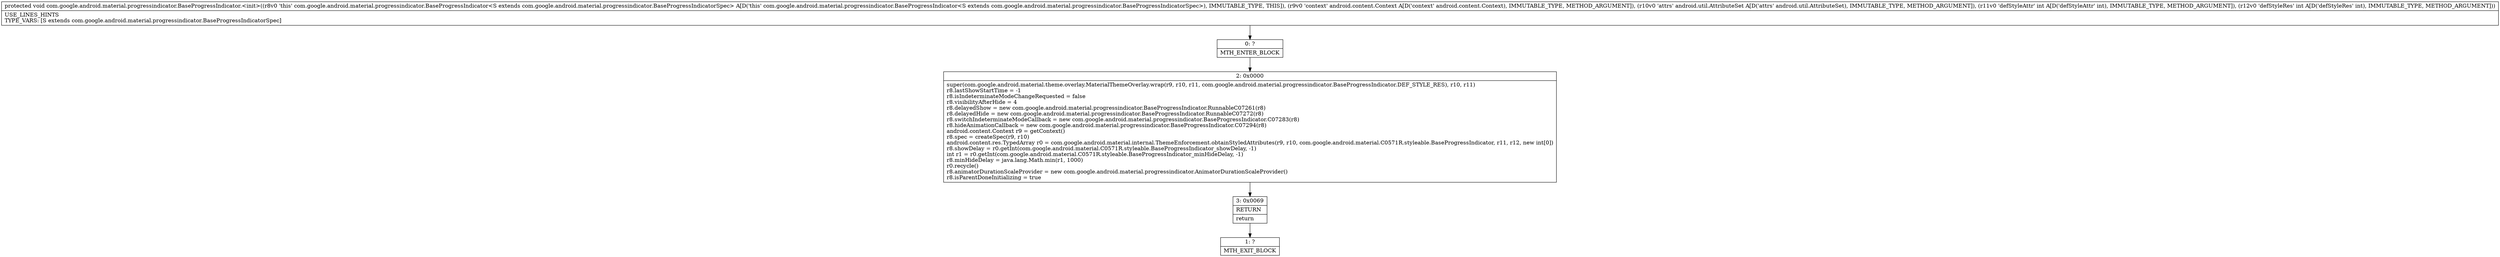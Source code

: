 digraph "CFG forcom.google.android.material.progressindicator.BaseProgressIndicator.\<init\>(Landroid\/content\/Context;Landroid\/util\/AttributeSet;II)V" {
Node_0 [shape=record,label="{0\:\ ?|MTH_ENTER_BLOCK\l}"];
Node_2 [shape=record,label="{2\:\ 0x0000|super(com.google.android.material.theme.overlay.MaterialThemeOverlay.wrap(r9, r10, r11, com.google.android.material.progressindicator.BaseProgressIndicator.DEF_STYLE_RES), r10, r11)\lr8.lastShowStartTime = \-1\lr8.isIndeterminateModeChangeRequested = false\lr8.visibilityAfterHide = 4\lr8.delayedShow = new com.google.android.material.progressindicator.BaseProgressIndicator.RunnableC07261(r8)\lr8.delayedHide = new com.google.android.material.progressindicator.BaseProgressIndicator.RunnableC07272(r8)\lr8.switchIndeterminateModeCallback = new com.google.android.material.progressindicator.BaseProgressIndicator.C07283(r8)\lr8.hideAnimationCallback = new com.google.android.material.progressindicator.BaseProgressIndicator.C07294(r8)\landroid.content.Context r9 = getContext()\lr8.spec = createSpec(r9, r10)\landroid.content.res.TypedArray r0 = com.google.android.material.internal.ThemeEnforcement.obtainStyledAttributes(r9, r10, com.google.android.material.C0571R.styleable.BaseProgressIndicator, r11, r12, new int[0])\lr8.showDelay = r0.getInt(com.google.android.material.C0571R.styleable.BaseProgressIndicator_showDelay, \-1)\lint r1 = r0.getInt(com.google.android.material.C0571R.styleable.BaseProgressIndicator_minHideDelay, \-1)\lr8.minHideDelay = java.lang.Math.min(r1, 1000)\lr0.recycle()\lr8.animatorDurationScaleProvider = new com.google.android.material.progressindicator.AnimatorDurationScaleProvider()\lr8.isParentDoneInitializing = true\l}"];
Node_3 [shape=record,label="{3\:\ 0x0069|RETURN\l|return\l}"];
Node_1 [shape=record,label="{1\:\ ?|MTH_EXIT_BLOCK\l}"];
MethodNode[shape=record,label="{protected void com.google.android.material.progressindicator.BaseProgressIndicator.\<init\>((r8v0 'this' com.google.android.material.progressindicator.BaseProgressIndicator\<S extends com.google.android.material.progressindicator.BaseProgressIndicatorSpec\> A[D('this' com.google.android.material.progressindicator.BaseProgressIndicator\<S extends com.google.android.material.progressindicator.BaseProgressIndicatorSpec\>), IMMUTABLE_TYPE, THIS]), (r9v0 'context' android.content.Context A[D('context' android.content.Context), IMMUTABLE_TYPE, METHOD_ARGUMENT]), (r10v0 'attrs' android.util.AttributeSet A[D('attrs' android.util.AttributeSet), IMMUTABLE_TYPE, METHOD_ARGUMENT]), (r11v0 'defStyleAttr' int A[D('defStyleAttr' int), IMMUTABLE_TYPE, METHOD_ARGUMENT]), (r12v0 'defStyleRes' int A[D('defStyleRes' int), IMMUTABLE_TYPE, METHOD_ARGUMENT]))  | USE_LINES_HINTS\lTYPE_VARS: [S extends com.google.android.material.progressindicator.BaseProgressIndicatorSpec]\l}"];
MethodNode -> Node_0;Node_0 -> Node_2;
Node_2 -> Node_3;
Node_3 -> Node_1;
}

